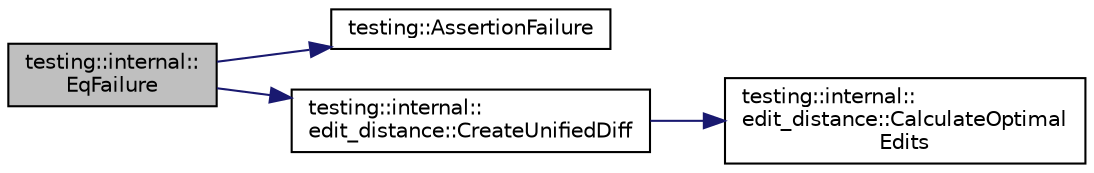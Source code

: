 digraph "testing::internal::EqFailure"
{
 // LATEX_PDF_SIZE
  bgcolor="transparent";
  edge [fontname="Helvetica",fontsize="10",labelfontname="Helvetica",labelfontsize="10"];
  node [fontname="Helvetica",fontsize="10",shape=record];
  rankdir="LR";
  Node1 [label="testing::internal::\lEqFailure",height=0.2,width=0.4,color="black", fillcolor="grey75", style="filled", fontcolor="black",tooltip=" "];
  Node1 -> Node2 [color="midnightblue",fontsize="10",style="solid",fontname="Helvetica"];
  Node2 [label="testing::AssertionFailure",height=0.2,width=0.4,color="black",URL="$namespacetesting.html#a75cb789614cb1c28c34627a4a3c053df",tooltip=" "];
  Node1 -> Node3 [color="midnightblue",fontsize="10",style="solid",fontname="Helvetica"];
  Node3 [label="testing::internal::\ledit_distance::CreateUnifiedDiff",height=0.2,width=0.4,color="black",URL="$namespacetesting_1_1internal_1_1edit__distance.html#ac4c24a581ff433d7aca7ed12c9133fb1",tooltip=" "];
  Node3 -> Node4 [color="midnightblue",fontsize="10",style="solid",fontname="Helvetica"];
  Node4 [label="testing::internal::\ledit_distance::CalculateOptimal\lEdits",height=0.2,width=0.4,color="black",URL="$namespacetesting_1_1internal_1_1edit__distance.html#a26323b4c2a29ea8e187aafbd4d2275db",tooltip=" "];
}
